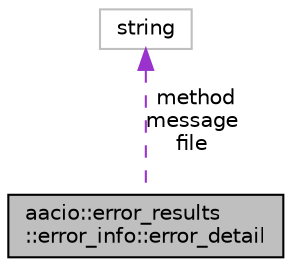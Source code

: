 digraph "aacio::error_results::error_info::error_detail"
{
  edge [fontname="Helvetica",fontsize="10",labelfontname="Helvetica",labelfontsize="10"];
  node [fontname="Helvetica",fontsize="10",shape=record];
  Node1 [label="aacio::error_results\l::error_info::error_detail",height=0.2,width=0.4,color="black", fillcolor="grey75", style="filled", fontcolor="black"];
  Node2 -> Node1 [dir="back",color="darkorchid3",fontsize="10",style="dashed",label=" method\nmessage\nfile" ,fontname="Helvetica"];
  Node2 [label="string",height=0.2,width=0.4,color="grey75", fillcolor="white", style="filled"];
}
